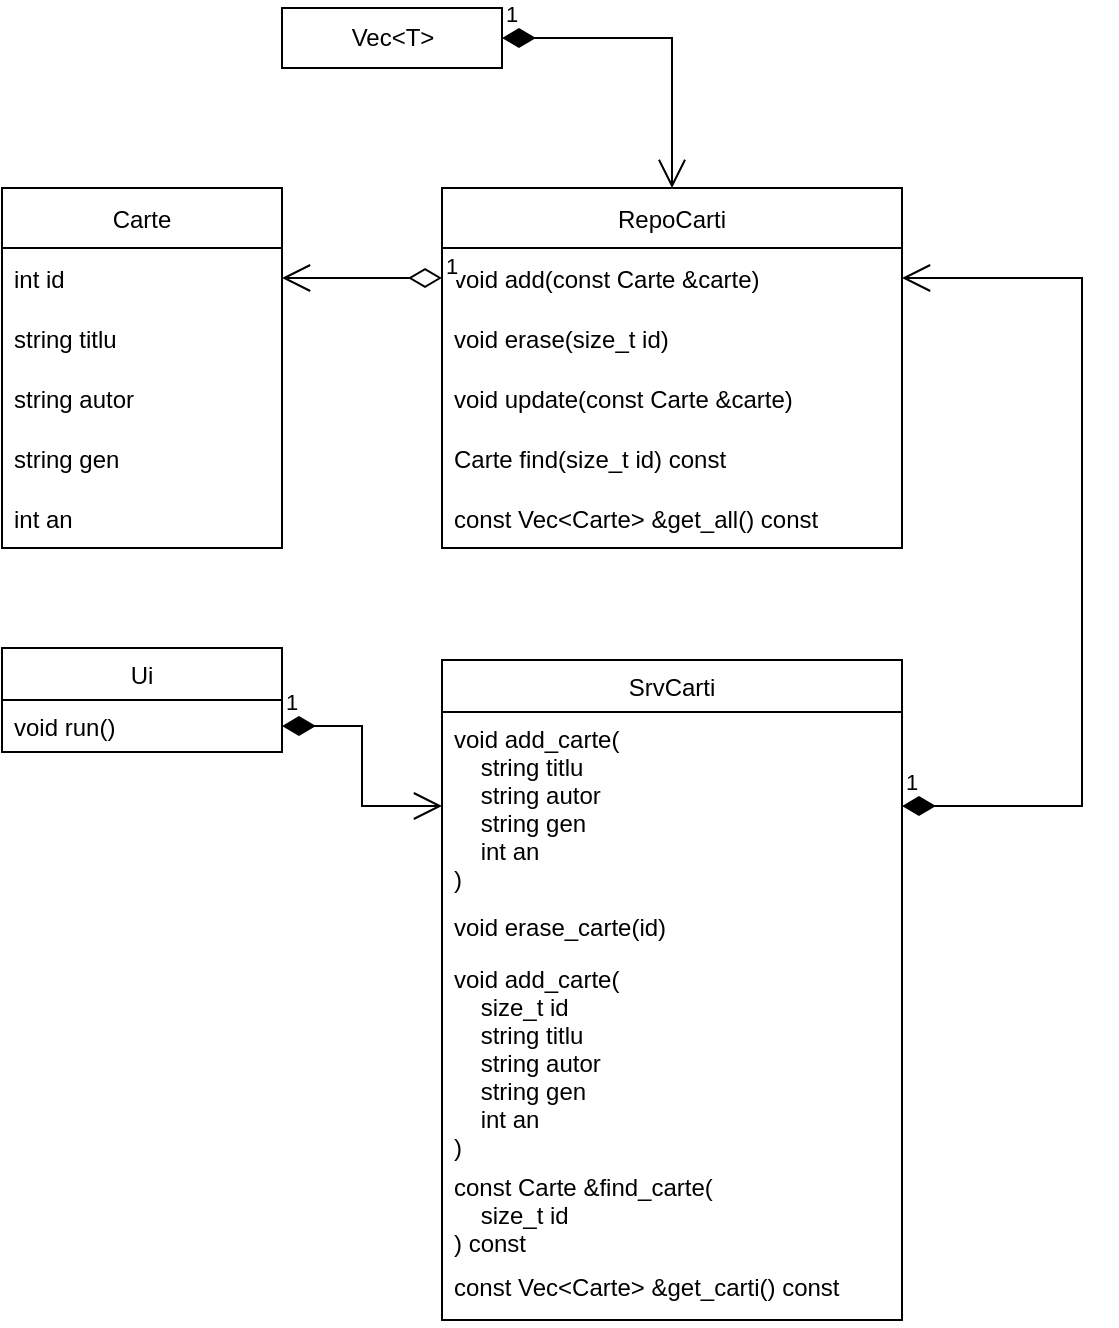 <mxfile version="17.4.0" type="device"><diagram id="JCmIAr60ZFm9rwI2lNi2" name="Page-2"><mxGraphModel dx="778" dy="520" grid="1" gridSize="10" guides="1" tooltips="1" connect="1" arrows="0" fold="1" page="1" pageScale="1" pageWidth="850" pageHeight="1100" math="0" shadow="0"><root><mxCell id="0"/><mxCell id="1" parent="0"/><mxCell id="5rijMXtzaT-0ljuU377R-1" value="Carte" style="swimlane;fontStyle=0;childLayout=stackLayout;horizontal=1;startSize=30;horizontalStack=0;resizeParent=1;resizeParentMax=0;resizeLast=0;collapsible=1;marginBottom=0;" parent="1" vertex="1"><mxGeometry x="110" y="380" width="140" height="180" as="geometry"><mxRectangle x="140" y="210" width="70" height="30" as="alternateBounds"/></mxGeometry></mxCell><mxCell id="5rijMXtzaT-0ljuU377R-2" value="int id" style="text;strokeColor=none;fillColor=none;align=left;verticalAlign=middle;spacingLeft=4;spacingRight=4;overflow=hidden;points=[[0,0.5],[1,0.5]];portConstraint=eastwest;rotatable=0;" parent="5rijMXtzaT-0ljuU377R-1" vertex="1"><mxGeometry y="30" width="140" height="30" as="geometry"/></mxCell><mxCell id="5rijMXtzaT-0ljuU377R-3" value="string titlu" style="text;strokeColor=none;fillColor=none;align=left;verticalAlign=middle;spacingLeft=4;spacingRight=4;overflow=hidden;points=[[0,0.5],[1,0.5]];portConstraint=eastwest;rotatable=0;" parent="5rijMXtzaT-0ljuU377R-1" vertex="1"><mxGeometry y="60" width="140" height="30" as="geometry"/></mxCell><mxCell id="5rijMXtzaT-0ljuU377R-4" value="string autor" style="text;strokeColor=none;fillColor=none;align=left;verticalAlign=middle;spacingLeft=4;spacingRight=4;overflow=hidden;points=[[0,0.5],[1,0.5]];portConstraint=eastwest;rotatable=0;" parent="5rijMXtzaT-0ljuU377R-1" vertex="1"><mxGeometry y="90" width="140" height="30" as="geometry"/></mxCell><mxCell id="HHCab1TfmjuYhyJuUB1K-3" value="string gen" style="text;strokeColor=none;fillColor=none;align=left;verticalAlign=middle;spacingLeft=4;spacingRight=4;overflow=hidden;points=[[0,0.5],[1,0.5]];portConstraint=eastwest;rotatable=0;" parent="5rijMXtzaT-0ljuU377R-1" vertex="1"><mxGeometry y="120" width="140" height="30" as="geometry"/></mxCell><mxCell id="HHCab1TfmjuYhyJuUB1K-4" value="int an" style="text;strokeColor=none;fillColor=none;align=left;verticalAlign=middle;spacingLeft=4;spacingRight=4;overflow=hidden;points=[[0,0.5],[1,0.5]];portConstraint=eastwest;rotatable=0;" parent="5rijMXtzaT-0ljuU377R-1" vertex="1"><mxGeometry y="150" width="140" height="30" as="geometry"/></mxCell><mxCell id="HHCab1TfmjuYhyJuUB1K-5" value="RepoCarti" style="swimlane;fontStyle=0;childLayout=stackLayout;horizontal=1;startSize=30;horizontalStack=0;resizeParent=1;resizeParentMax=0;resizeLast=0;collapsible=1;marginBottom=0;" parent="1" vertex="1"><mxGeometry x="330" y="380" width="230" height="180" as="geometry"/></mxCell><mxCell id="HHCab1TfmjuYhyJuUB1K-6" value="void add(const Carte &amp;carte)" style="text;strokeColor=none;fillColor=none;align=left;verticalAlign=middle;spacingLeft=4;spacingRight=4;overflow=hidden;points=[[0,0.5],[1,0.5]];portConstraint=eastwest;rotatable=0;" parent="HHCab1TfmjuYhyJuUB1K-5" vertex="1"><mxGeometry y="30" width="230" height="30" as="geometry"/></mxCell><mxCell id="HHCab1TfmjuYhyJuUB1K-20" value="void erase(size_t id)" style="text;strokeColor=none;fillColor=none;align=left;verticalAlign=middle;spacingLeft=4;spacingRight=4;overflow=hidden;points=[[0,0.5],[1,0.5]];portConstraint=eastwest;rotatable=0;" parent="HHCab1TfmjuYhyJuUB1K-5" vertex="1"><mxGeometry y="60" width="230" height="30" as="geometry"/></mxCell><mxCell id="HHCab1TfmjuYhyJuUB1K-21" value="void update(const Carte &amp;carte)" style="text;strokeColor=none;fillColor=none;align=left;verticalAlign=middle;spacingLeft=4;spacingRight=4;overflow=hidden;points=[[0,0.5],[1,0.5]];portConstraint=eastwest;rotatable=0;" parent="HHCab1TfmjuYhyJuUB1K-5" vertex="1"><mxGeometry y="90" width="230" height="30" as="geometry"/></mxCell><mxCell id="HHCab1TfmjuYhyJuUB1K-22" value="Carte find(size_t id) const" style="text;strokeColor=none;fillColor=none;align=left;verticalAlign=middle;spacingLeft=4;spacingRight=4;overflow=hidden;points=[[0,0.5],[1,0.5]];portConstraint=eastwest;rotatable=0;" parent="HHCab1TfmjuYhyJuUB1K-5" vertex="1"><mxGeometry y="120" width="230" height="30" as="geometry"/></mxCell><mxCell id="HHCab1TfmjuYhyJuUB1K-23" value="const Vec&lt;Carte&gt; &amp;get_all() const" style="text;strokeColor=none;fillColor=none;align=left;verticalAlign=middle;spacingLeft=4;spacingRight=4;overflow=hidden;points=[[0,0.5],[1,0.5]];portConstraint=eastwest;rotatable=0;" parent="HHCab1TfmjuYhyJuUB1K-5" vertex="1"><mxGeometry y="150" width="230" height="30" as="geometry"/></mxCell><mxCell id="HHCab1TfmjuYhyJuUB1K-19" value="1" style="endArrow=open;html=1;endSize=12;startArrow=diamondThin;startSize=14;startFill=0;edgeStyle=orthogonalEdgeStyle;align=left;verticalAlign=bottom;rounded=0;entryX=1;entryY=0.5;entryDx=0;entryDy=0;exitX=0;exitY=0.5;exitDx=0;exitDy=0;" parent="1" source="HHCab1TfmjuYhyJuUB1K-6" target="5rijMXtzaT-0ljuU377R-2" edge="1"><mxGeometry x="-1" y="3" relative="1" as="geometry"><mxPoint x="420" y="330" as="sourcePoint"/><mxPoint x="270" y="465" as="targetPoint"/></mxGeometry></mxCell><mxCell id="HHCab1TfmjuYhyJuUB1K-25" value="SrvCarti" style="swimlane;fontStyle=0;childLayout=stackLayout;horizontal=1;startSize=26;fillColor=none;horizontalStack=0;resizeParent=1;resizeParentMax=0;resizeLast=0;collapsible=1;marginBottom=0;" parent="1" vertex="1"><mxGeometry x="330" y="616" width="230" height="330" as="geometry"/></mxCell><mxCell id="HHCab1TfmjuYhyJuUB1K-26" value="void add_carte(&#xA;    string titlu&#xA;    string autor&#xA;    string gen&#xA;    int an&#xA;)&#xA;" style="text;strokeColor=none;fillColor=none;align=left;verticalAlign=top;spacingLeft=4;spacingRight=4;overflow=hidden;rotatable=0;points=[[0,0.5],[1,0.5]];portConstraint=eastwest;" parent="HHCab1TfmjuYhyJuUB1K-25" vertex="1"><mxGeometry y="26" width="230" height="94" as="geometry"/></mxCell><mxCell id="HHCab1TfmjuYhyJuUB1K-27" value="void erase_carte(id)" style="text;strokeColor=none;fillColor=none;align=left;verticalAlign=top;spacingLeft=4;spacingRight=4;overflow=hidden;rotatable=0;points=[[0,0.5],[1,0.5]];portConstraint=eastwest;" parent="HHCab1TfmjuYhyJuUB1K-25" vertex="1"><mxGeometry y="120" width="230" height="26" as="geometry"/></mxCell><mxCell id="HHCab1TfmjuYhyJuUB1K-28" value="void add_carte(&#xA;    size_t id&#xA;    string titlu&#xA;    string autor&#xA;    string gen&#xA;    int an&#xA;)&#xA;&#xA;&#xA;" style="text;strokeColor=none;fillColor=none;align=left;verticalAlign=top;spacingLeft=4;spacingRight=4;overflow=hidden;rotatable=0;points=[[0,0.5],[1,0.5]];portConstraint=eastwest;" parent="HHCab1TfmjuYhyJuUB1K-25" vertex="1"><mxGeometry y="146" width="230" height="104" as="geometry"/></mxCell><mxCell id="HHCab1TfmjuYhyJuUB1K-33" value="const Carte &amp;find_carte(&#xA;    size_t id&#xA;) const&#xA;" style="text;strokeColor=none;fillColor=none;align=left;verticalAlign=top;spacingLeft=4;spacingRight=4;overflow=hidden;rotatable=0;points=[[0,0.5],[1,0.5]];portConstraint=eastwest;" parent="HHCab1TfmjuYhyJuUB1K-25" vertex="1"><mxGeometry y="250" width="230" height="50" as="geometry"/></mxCell><mxCell id="HHCab1TfmjuYhyJuUB1K-34" value="const Vec&lt;Carte&gt; &amp;get_carti() const&#xA;" style="text;strokeColor=none;fillColor=none;align=left;verticalAlign=top;spacingLeft=4;spacingRight=4;overflow=hidden;rotatable=0;points=[[0,0.5],[1,0.5]];portConstraint=eastwest;" parent="HHCab1TfmjuYhyJuUB1K-25" vertex="1"><mxGeometry y="300" width="230" height="30" as="geometry"/></mxCell><mxCell id="HHCab1TfmjuYhyJuUB1K-30" value="1" style="endArrow=open;html=1;endSize=12;startArrow=diamondThin;startSize=14;startFill=1;edgeStyle=orthogonalEdgeStyle;align=left;verticalAlign=bottom;rounded=0;entryX=1;entryY=0.5;entryDx=0;entryDy=0;exitX=1;exitY=0.5;exitDx=0;exitDy=0;" parent="1" source="HHCab1TfmjuYhyJuUB1K-26" target="HHCab1TfmjuYhyJuUB1K-6" edge="1"><mxGeometry x="-1" y="3" relative="1" as="geometry"><mxPoint x="650" y="770" as="sourcePoint"/><mxPoint x="640" y="680" as="targetPoint"/><Array as="points"><mxPoint x="650" y="689"/><mxPoint x="650" y="425"/></Array></mxGeometry></mxCell><mxCell id="HHCab1TfmjuYhyJuUB1K-31" value="&amp;nbsp;" style="text;whiteSpace=wrap;html=1;" parent="1" vertex="1"><mxGeometry x="390" y="740" width="30" height="30" as="geometry"/></mxCell><mxCell id="HHCab1TfmjuYhyJuUB1K-39" value="1" style="endArrow=open;html=1;endSize=12;startArrow=diamondThin;startSize=14;startFill=1;edgeStyle=orthogonalEdgeStyle;align=left;verticalAlign=bottom;rounded=0;exitX=1;exitY=0.5;exitDx=0;exitDy=0;entryX=0.5;entryY=0;entryDx=0;entryDy=0;" parent="1" source="HHCab1TfmjuYhyJuUB1K-44" target="HHCab1TfmjuYhyJuUB1K-5" edge="1"><mxGeometry x="-1" y="3" relative="1" as="geometry"><mxPoint x="360" y="311" as="sourcePoint"/><mxPoint x="510" y="350" as="targetPoint"/><Array as="points"><mxPoint x="445" y="305"/></Array></mxGeometry></mxCell><mxCell id="HHCab1TfmjuYhyJuUB1K-44" value="Vec&amp;lt;T&amp;gt;" style="html=1;" parent="1" vertex="1"><mxGeometry x="250" y="290" width="110" height="30" as="geometry"/></mxCell><mxCell id="_V8oBVzrfe3PDxlISW07-11" value="1" style="endArrow=open;html=1;endSize=12;startArrow=diamondThin;startSize=14;startFill=1;edgeStyle=orthogonalEdgeStyle;align=left;verticalAlign=bottom;rounded=0;exitX=1;exitY=0.5;exitDx=0;exitDy=0;entryX=0;entryY=0.5;entryDx=0;entryDy=0;" edge="1" parent="1" source="_V8oBVzrfe3PDxlISW07-13" target="HHCab1TfmjuYhyJuUB1K-26"><mxGeometry x="-1" y="3" relative="1" as="geometry"><mxPoint x="260" y="644.5" as="sourcePoint"/><mxPoint x="420" y="640" as="targetPoint"/></mxGeometry></mxCell><mxCell id="_V8oBVzrfe3PDxlISW07-12" value="Ui" style="swimlane;fontStyle=0;childLayout=stackLayout;horizontal=1;startSize=26;fillColor=none;horizontalStack=0;resizeParent=1;resizeParentMax=0;resizeLast=0;collapsible=1;marginBottom=0;" vertex="1" parent="1"><mxGeometry x="110" y="610" width="140" height="52" as="geometry"/></mxCell><mxCell id="_V8oBVzrfe3PDxlISW07-13" value="void run()" style="text;strokeColor=none;fillColor=none;align=left;verticalAlign=top;spacingLeft=4;spacingRight=4;overflow=hidden;rotatable=0;points=[[0,0.5],[1,0.5]];portConstraint=eastwest;" vertex="1" parent="_V8oBVzrfe3PDxlISW07-12"><mxGeometry y="26" width="140" height="26" as="geometry"/></mxCell></root></mxGraphModel></diagram></mxfile>